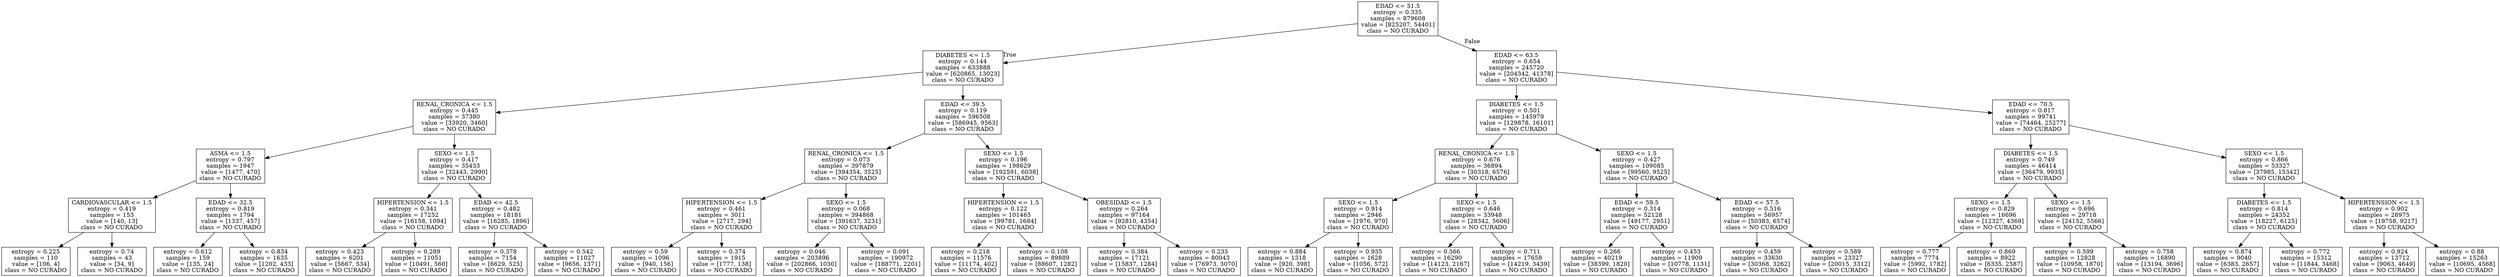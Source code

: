 digraph Tree {
node [shape=box] ;
0 [label="EDAD <= 51.5\nentropy = 0.335\nsamples = 879608\nvalue = [825207, 54401]\nclass = NO CURADO"] ;
1 [label="DIABETES <= 1.5\nentropy = 0.144\nsamples = 633888\nvalue = [620865, 13023]\nclass = NO CURADO"] ;
0 -> 1 [labeldistance=2.5, labelangle=45, headlabel="True"] ;
2 [label="RENAL_CRONICA <= 1.5\nentropy = 0.445\nsamples = 37380\nvalue = [33920, 3460]\nclass = NO CURADO"] ;
1 -> 2 ;
3 [label="ASMA <= 1.5\nentropy = 0.797\nsamples = 1947\nvalue = [1477, 470]\nclass = NO CURADO"] ;
2 -> 3 ;
4 [label="CARDIOVASCULAR <= 1.5\nentropy = 0.419\nsamples = 153\nvalue = [140, 13]\nclass = NO CURADO"] ;
3 -> 4 ;
5 [label="entropy = 0.225\nsamples = 110\nvalue = [106, 4]\nclass = NO CURADO"] ;
4 -> 5 ;
6 [label="entropy = 0.74\nsamples = 43\nvalue = [34, 9]\nclass = NO CURADO"] ;
4 -> 6 ;
7 [label="EDAD <= 32.5\nentropy = 0.819\nsamples = 1794\nvalue = [1337, 457]\nclass = NO CURADO"] ;
3 -> 7 ;
8 [label="entropy = 0.612\nsamples = 159\nvalue = [135, 24]\nclass = NO CURADO"] ;
7 -> 8 ;
9 [label="entropy = 0.834\nsamples = 1635\nvalue = [1202, 433]\nclass = NO CURADO"] ;
7 -> 9 ;
10 [label="SEXO <= 1.5\nentropy = 0.417\nsamples = 35433\nvalue = [32443, 2990]\nclass = NO CURADO"] ;
2 -> 10 ;
11 [label="HIPERTENSION <= 1.5\nentropy = 0.341\nsamples = 17252\nvalue = [16158, 1094]\nclass = NO CURADO"] ;
10 -> 11 ;
12 [label="entropy = 0.423\nsamples = 6201\nvalue = [5667, 534]\nclass = NO CURADO"] ;
11 -> 12 ;
13 [label="entropy = 0.289\nsamples = 11051\nvalue = [10491, 560]\nclass = NO CURADO"] ;
11 -> 13 ;
14 [label="EDAD <= 42.5\nentropy = 0.482\nsamples = 18181\nvalue = [16285, 1896]\nclass = NO CURADO"] ;
10 -> 14 ;
15 [label="entropy = 0.378\nsamples = 7154\nvalue = [6629, 525]\nclass = NO CURADO"] ;
14 -> 15 ;
16 [label="entropy = 0.542\nsamples = 11027\nvalue = [9656, 1371]\nclass = NO CURADO"] ;
14 -> 16 ;
17 [label="EDAD <= 39.5\nentropy = 0.119\nsamples = 596508\nvalue = [586945, 9563]\nclass = NO CURADO"] ;
1 -> 17 ;
18 [label="RENAL_CRONICA <= 1.5\nentropy = 0.073\nsamples = 397879\nvalue = [394354, 3525]\nclass = NO CURADO"] ;
17 -> 18 ;
19 [label="HIPERTENSION <= 1.5\nentropy = 0.461\nsamples = 3011\nvalue = [2717, 294]\nclass = NO CURADO"] ;
18 -> 19 ;
20 [label="entropy = 0.59\nsamples = 1096\nvalue = [940, 156]\nclass = NO CURADO"] ;
19 -> 20 ;
21 [label="entropy = 0.374\nsamples = 1915\nvalue = [1777, 138]\nclass = NO CURADO"] ;
19 -> 21 ;
22 [label="SEXO <= 1.5\nentropy = 0.068\nsamples = 394868\nvalue = [391637, 3231]\nclass = NO CURADO"] ;
18 -> 22 ;
23 [label="entropy = 0.046\nsamples = 203896\nvalue = [202866, 1030]\nclass = NO CURADO"] ;
22 -> 23 ;
24 [label="entropy = 0.091\nsamples = 190972\nvalue = [188771, 2201]\nclass = NO CURADO"] ;
22 -> 24 ;
25 [label="SEXO <= 1.5\nentropy = 0.196\nsamples = 198629\nvalue = [192591, 6038]\nclass = NO CURADO"] ;
17 -> 25 ;
26 [label="HIPERTENSION <= 1.5\nentropy = 0.122\nsamples = 101465\nvalue = [99781, 1684]\nclass = NO CURADO"] ;
25 -> 26 ;
27 [label="entropy = 0.218\nsamples = 11576\nvalue = [11174, 402]\nclass = NO CURADO"] ;
26 -> 27 ;
28 [label="entropy = 0.108\nsamples = 89889\nvalue = [88607, 1282]\nclass = NO CURADO"] ;
26 -> 28 ;
29 [label="OBESIDAD <= 1.5\nentropy = 0.264\nsamples = 97164\nvalue = [92810, 4354]\nclass = NO CURADO"] ;
25 -> 29 ;
30 [label="entropy = 0.384\nsamples = 17121\nvalue = [15837, 1284]\nclass = NO CURADO"] ;
29 -> 30 ;
31 [label="entropy = 0.235\nsamples = 80043\nvalue = [76973, 3070]\nclass = NO CURADO"] ;
29 -> 31 ;
32 [label="EDAD <= 63.5\nentropy = 0.654\nsamples = 245720\nvalue = [204342, 41378]\nclass = NO CURADO"] ;
0 -> 32 [labeldistance=2.5, labelangle=-45, headlabel="False"] ;
33 [label="DIABETES <= 1.5\nentropy = 0.501\nsamples = 145979\nvalue = [129878, 16101]\nclass = NO CURADO"] ;
32 -> 33 ;
34 [label="RENAL_CRONICA <= 1.5\nentropy = 0.676\nsamples = 36894\nvalue = [30318, 6576]\nclass = NO CURADO"] ;
33 -> 34 ;
35 [label="SEXO <= 1.5\nentropy = 0.914\nsamples = 2946\nvalue = [1976, 970]\nclass = NO CURADO"] ;
34 -> 35 ;
36 [label="entropy = 0.884\nsamples = 1318\nvalue = [920, 398]\nclass = NO CURADO"] ;
35 -> 36 ;
37 [label="entropy = 0.935\nsamples = 1628\nvalue = [1056, 572]\nclass = NO CURADO"] ;
35 -> 37 ;
38 [label="SEXO <= 1.5\nentropy = 0.646\nsamples = 33948\nvalue = [28342, 5606]\nclass = NO CURADO"] ;
34 -> 38 ;
39 [label="entropy = 0.566\nsamples = 16290\nvalue = [14123, 2167]\nclass = NO CURADO"] ;
38 -> 39 ;
40 [label="entropy = 0.711\nsamples = 17658\nvalue = [14219, 3439]\nclass = NO CURADO"] ;
38 -> 40 ;
41 [label="SEXO <= 1.5\nentropy = 0.427\nsamples = 109085\nvalue = [99560, 9525]\nclass = NO CURADO"] ;
33 -> 41 ;
42 [label="EDAD <= 59.5\nentropy = 0.314\nsamples = 52128\nvalue = [49177, 2951]\nclass = NO CURADO"] ;
41 -> 42 ;
43 [label="entropy = 0.266\nsamples = 40219\nvalue = [38399, 1820]\nclass = NO CURADO"] ;
42 -> 43 ;
44 [label="entropy = 0.453\nsamples = 11909\nvalue = [10778, 1131]\nclass = NO CURADO"] ;
42 -> 44 ;
45 [label="EDAD <= 57.5\nentropy = 0.516\nsamples = 56957\nvalue = [50383, 6574]\nclass = NO CURADO"] ;
41 -> 45 ;
46 [label="entropy = 0.459\nsamples = 33630\nvalue = [30368, 3262]\nclass = NO CURADO"] ;
45 -> 46 ;
47 [label="entropy = 0.589\nsamples = 23327\nvalue = [20015, 3312]\nclass = NO CURADO"] ;
45 -> 47 ;
48 [label="EDAD <= 70.5\nentropy = 0.817\nsamples = 99741\nvalue = [74464, 25277]\nclass = NO CURADO"] ;
32 -> 48 ;
49 [label="DIABETES <= 1.5\nentropy = 0.749\nsamples = 46414\nvalue = [36479, 9935]\nclass = NO CURADO"] ;
48 -> 49 ;
50 [label="SEXO <= 1.5\nentropy = 0.829\nsamples = 16696\nvalue = [12327, 4369]\nclass = NO CURADO"] ;
49 -> 50 ;
51 [label="entropy = 0.777\nsamples = 7774\nvalue = [5992, 1782]\nclass = NO CURADO"] ;
50 -> 51 ;
52 [label="entropy = 0.869\nsamples = 8922\nvalue = [6335, 2587]\nclass = NO CURADO"] ;
50 -> 52 ;
53 [label="SEXO <= 1.5\nentropy = 0.696\nsamples = 29718\nvalue = [24152, 5566]\nclass = NO CURADO"] ;
49 -> 53 ;
54 [label="entropy = 0.599\nsamples = 12828\nvalue = [10958, 1870]\nclass = NO CURADO"] ;
53 -> 54 ;
55 [label="entropy = 0.758\nsamples = 16890\nvalue = [13194, 3696]\nclass = NO CURADO"] ;
53 -> 55 ;
56 [label="SEXO <= 1.5\nentropy = 0.866\nsamples = 53327\nvalue = [37985, 15342]\nclass = NO CURADO"] ;
48 -> 56 ;
57 [label="DIABETES <= 1.5\nentropy = 0.814\nsamples = 24352\nvalue = [18227, 6125]\nclass = NO CURADO"] ;
56 -> 57 ;
58 [label="entropy = 0.874\nsamples = 9040\nvalue = [6383, 2657]\nclass = NO CURADO"] ;
57 -> 58 ;
59 [label="entropy = 0.772\nsamples = 15312\nvalue = [11844, 3468]\nclass = NO CURADO"] ;
57 -> 59 ;
60 [label="HIPERTENSION <= 1.5\nentropy = 0.902\nsamples = 28975\nvalue = [19758, 9217]\nclass = NO CURADO"] ;
56 -> 60 ;
61 [label="entropy = 0.924\nsamples = 13712\nvalue = [9063, 4649]\nclass = NO CURADO"] ;
60 -> 61 ;
62 [label="entropy = 0.88\nsamples = 15263\nvalue = [10695, 4568]\nclass = NO CURADO"] ;
60 -> 62 ;
}